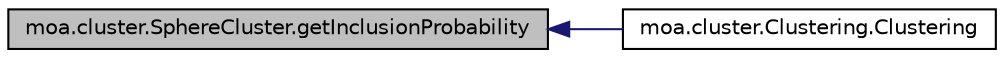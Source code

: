 digraph G
{
  edge [fontname="Helvetica",fontsize="10",labelfontname="Helvetica",labelfontsize="10"];
  node [fontname="Helvetica",fontsize="10",shape=record];
  rankdir=LR;
  Node1 [label="moa.cluster.SphereCluster.getInclusionProbability",height=0.2,width=0.4,color="black", fillcolor="grey75", style="filled" fontcolor="black"];
  Node1 -> Node2 [dir=back,color="midnightblue",fontsize="10",style="solid",fontname="Helvetica"];
  Node2 [label="moa.cluster.Clustering.Clustering",height=0.2,width=0.4,color="black", fillcolor="white", style="filled",URL="$classmoa_1_1cluster_1_1Clustering.html#a5edc15d4e6c99b40c9408081234fb012"];
}

